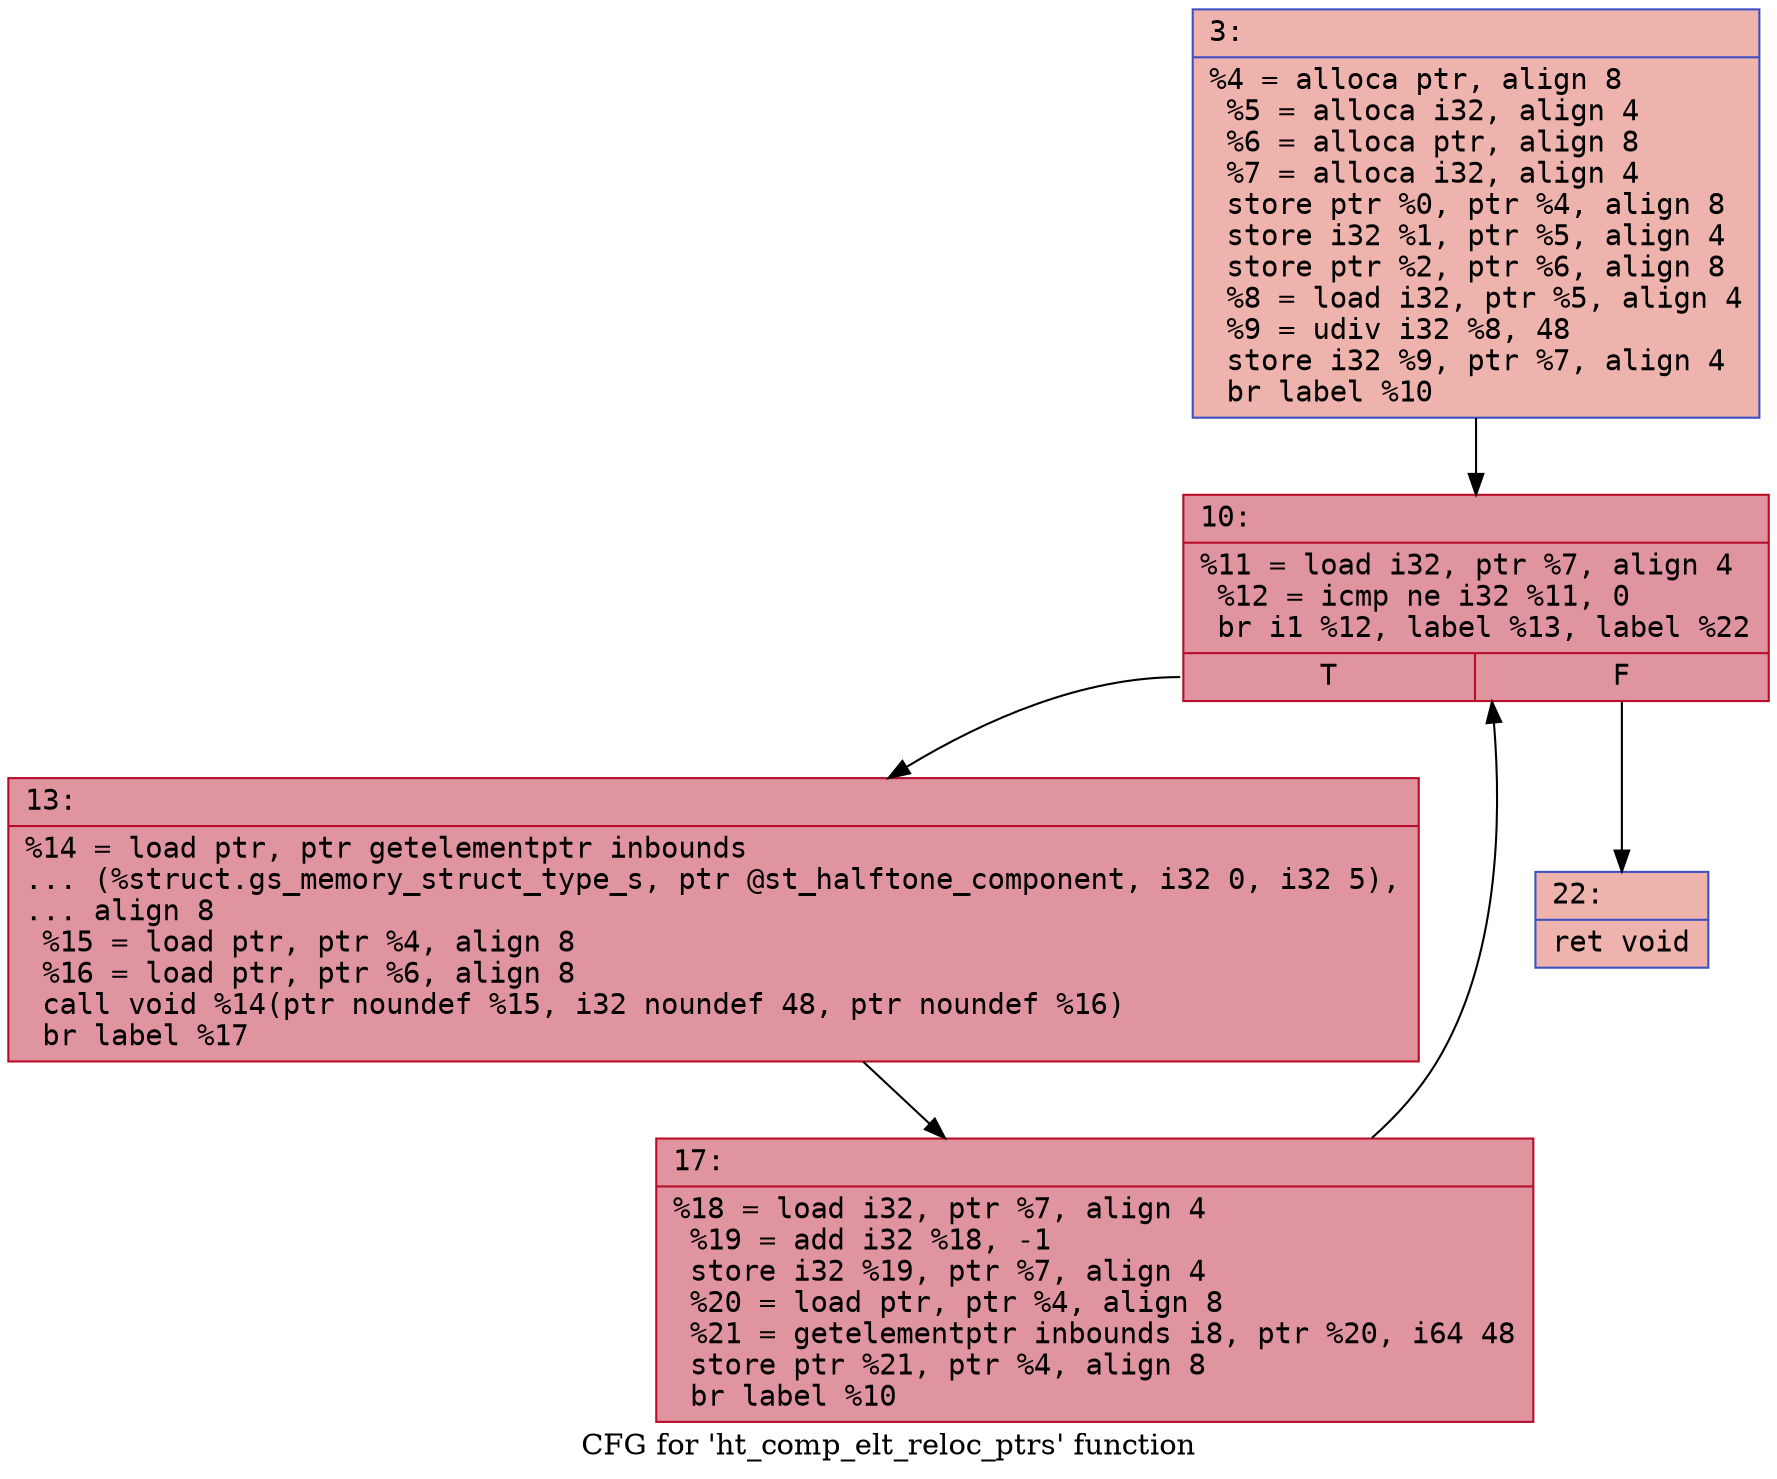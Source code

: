 digraph "CFG for 'ht_comp_elt_reloc_ptrs' function" {
	label="CFG for 'ht_comp_elt_reloc_ptrs' function";

	Node0x6000013be710 [shape=record,color="#3d50c3ff", style=filled, fillcolor="#d6524470" fontname="Courier",label="{3:\l|  %4 = alloca ptr, align 8\l  %5 = alloca i32, align 4\l  %6 = alloca ptr, align 8\l  %7 = alloca i32, align 4\l  store ptr %0, ptr %4, align 8\l  store i32 %1, ptr %5, align 4\l  store ptr %2, ptr %6, align 8\l  %8 = load i32, ptr %5, align 4\l  %9 = udiv i32 %8, 48\l  store i32 %9, ptr %7, align 4\l  br label %10\l}"];
	Node0x6000013be710 -> Node0x6000013be760[tooltip="3 -> 10\nProbability 100.00%" ];
	Node0x6000013be760 [shape=record,color="#b70d28ff", style=filled, fillcolor="#b70d2870" fontname="Courier",label="{10:\l|  %11 = load i32, ptr %7, align 4\l  %12 = icmp ne i32 %11, 0\l  br i1 %12, label %13, label %22\l|{<s0>T|<s1>F}}"];
	Node0x6000013be760:s0 -> Node0x6000013be7b0[tooltip="10 -> 13\nProbability 96.88%" ];
	Node0x6000013be760:s1 -> Node0x6000013be850[tooltip="10 -> 22\nProbability 3.12%" ];
	Node0x6000013be7b0 [shape=record,color="#b70d28ff", style=filled, fillcolor="#b70d2870" fontname="Courier",label="{13:\l|  %14 = load ptr, ptr getelementptr inbounds\l... (%struct.gs_memory_struct_type_s, ptr @st_halftone_component, i32 0, i32 5),\l... align 8\l  %15 = load ptr, ptr %4, align 8\l  %16 = load ptr, ptr %6, align 8\l  call void %14(ptr noundef %15, i32 noundef 48, ptr noundef %16)\l  br label %17\l}"];
	Node0x6000013be7b0 -> Node0x6000013be800[tooltip="13 -> 17\nProbability 100.00%" ];
	Node0x6000013be800 [shape=record,color="#b70d28ff", style=filled, fillcolor="#b70d2870" fontname="Courier",label="{17:\l|  %18 = load i32, ptr %7, align 4\l  %19 = add i32 %18, -1\l  store i32 %19, ptr %7, align 4\l  %20 = load ptr, ptr %4, align 8\l  %21 = getelementptr inbounds i8, ptr %20, i64 48\l  store ptr %21, ptr %4, align 8\l  br label %10\l}"];
	Node0x6000013be800 -> Node0x6000013be760[tooltip="17 -> 10\nProbability 100.00%" ];
	Node0x6000013be850 [shape=record,color="#3d50c3ff", style=filled, fillcolor="#d6524470" fontname="Courier",label="{22:\l|  ret void\l}"];
}

